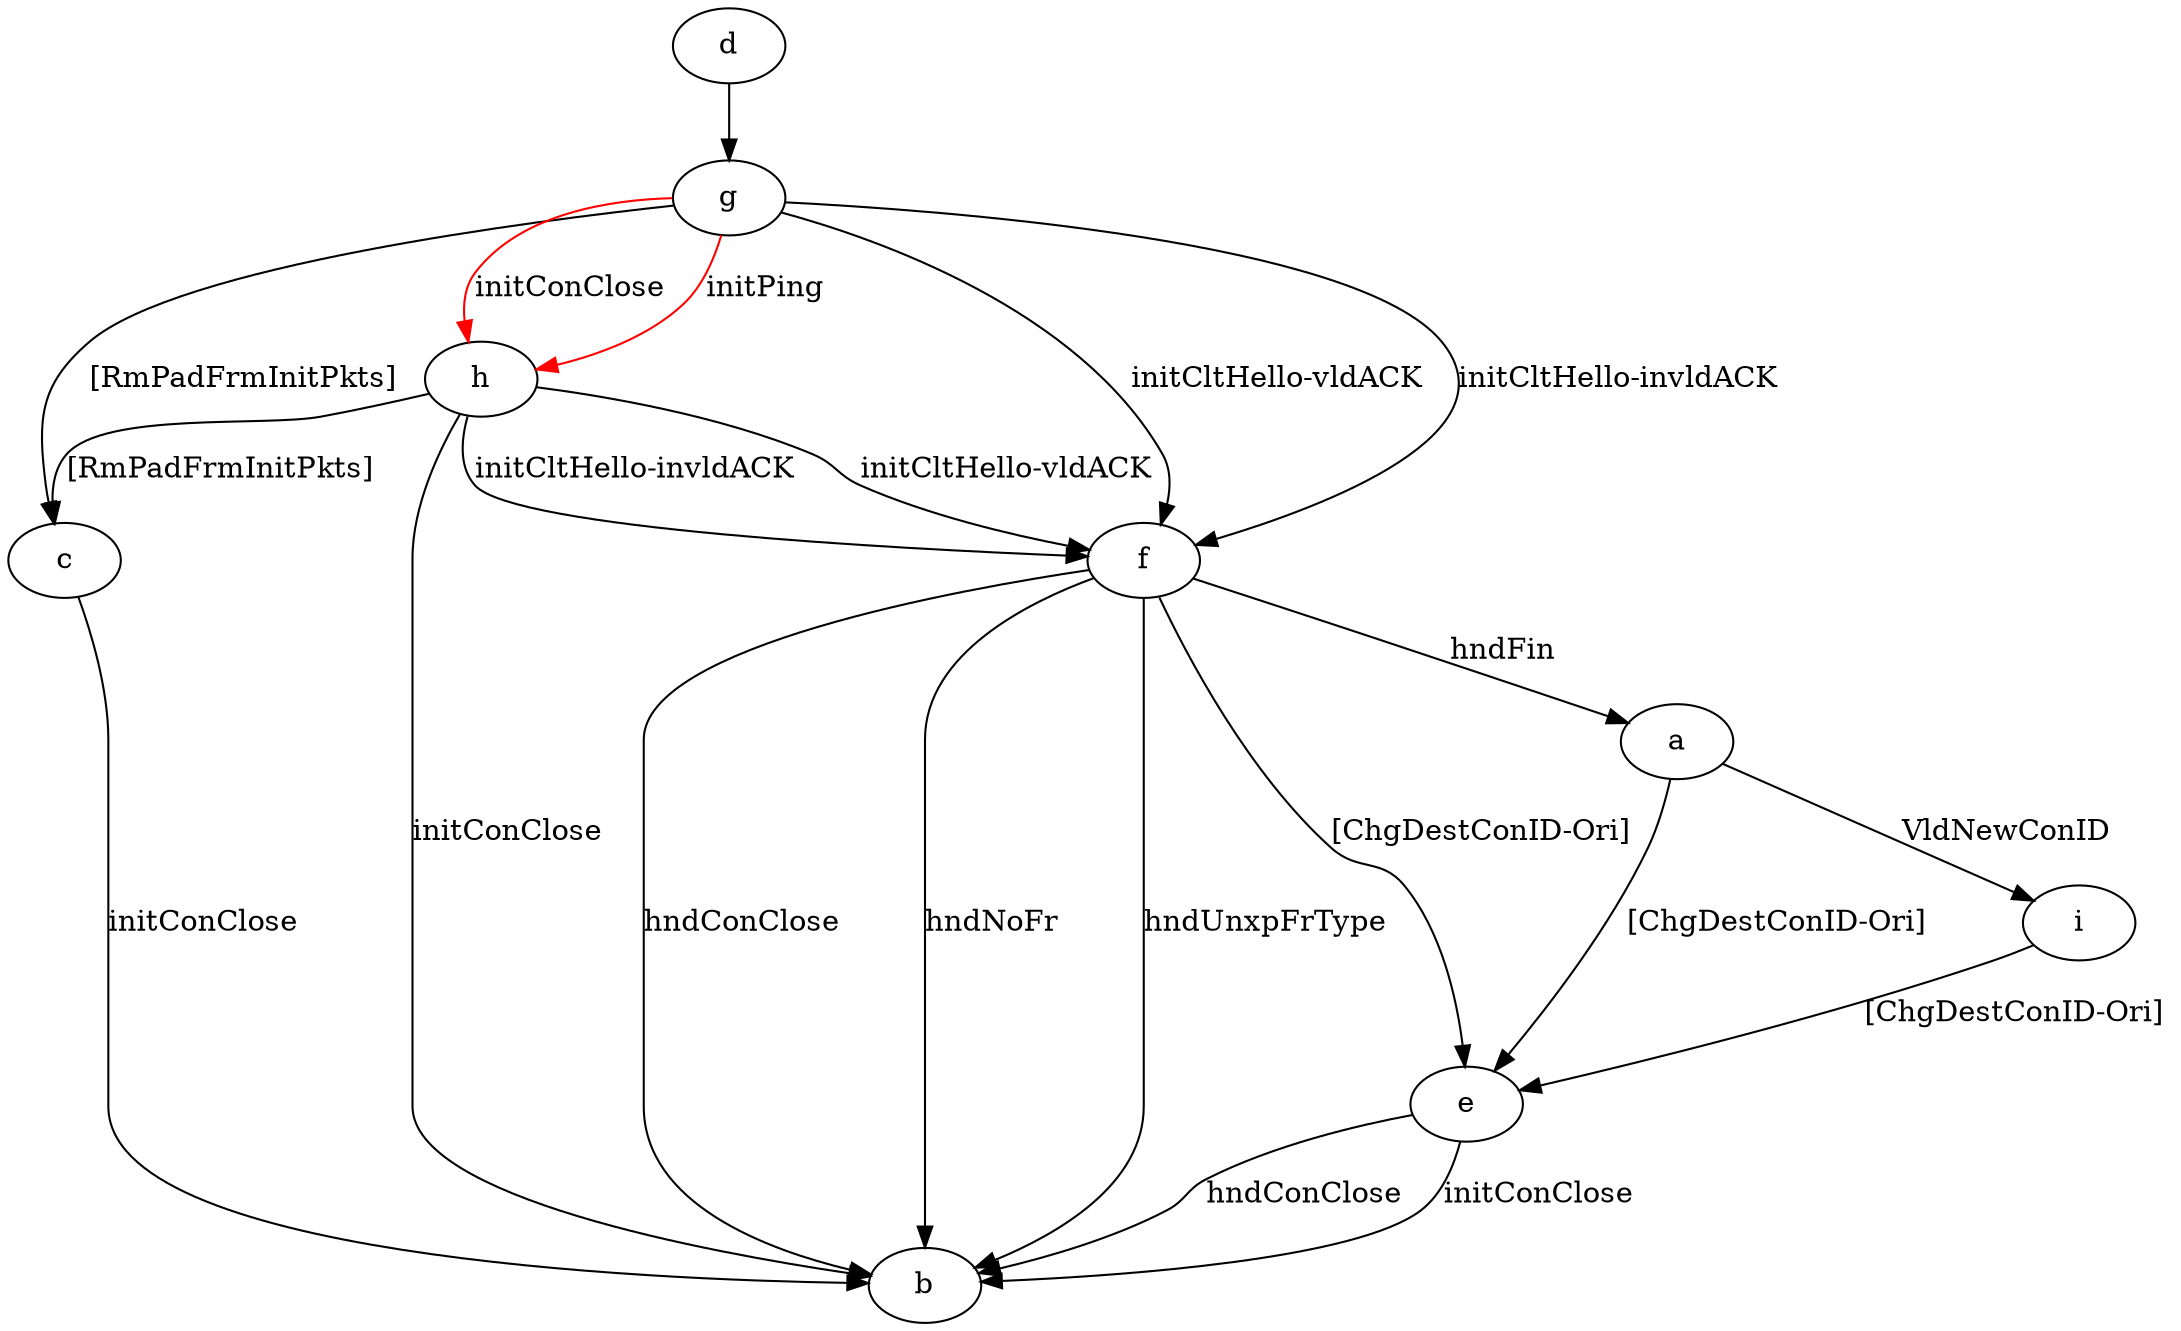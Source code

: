 digraph "" {
	a -> e	[key=0,
		label="[ChgDestConID-Ori] "];
	a -> i	[key=0,
		label="VldNewConID "];
	c -> b	[key=0,
		label="initConClose "];
	d -> g	[key=0];
	e -> b	[key=0,
		label="initConClose "];
	e -> b	[key=1,
		label="hndConClose "];
	f -> a	[key=0,
		label="hndFin "];
	f -> b	[key=0,
		label="hndConClose "];
	f -> b	[key=1,
		label="hndNoFr "];
	f -> b	[key=2,
		label="hndUnxpFrType "];
	f -> e	[key=0,
		label="[ChgDestConID-Ori] "];
	g -> c	[key=0,
		label="[RmPadFrmInitPkts] "];
	g -> f	[key=0,
		label="initCltHello-vldACK "];
	g -> f	[key=1,
		label="initCltHello-invldACK "];
	g -> h	[key=0,
		color=red,
		label="initPing "];
	g -> h	[key=1,
		color=red,
		label="initConClose "];
	h -> b	[key=0,
		label="initConClose "];
	h -> c	[key=0,
		label="[RmPadFrmInitPkts] "];
	h -> f	[key=0,
		label="initCltHello-vldACK "];
	h -> f	[key=1,
		label="initCltHello-invldACK "];
	i -> e	[key=0,
		label="[ChgDestConID-Ori] "];
}
